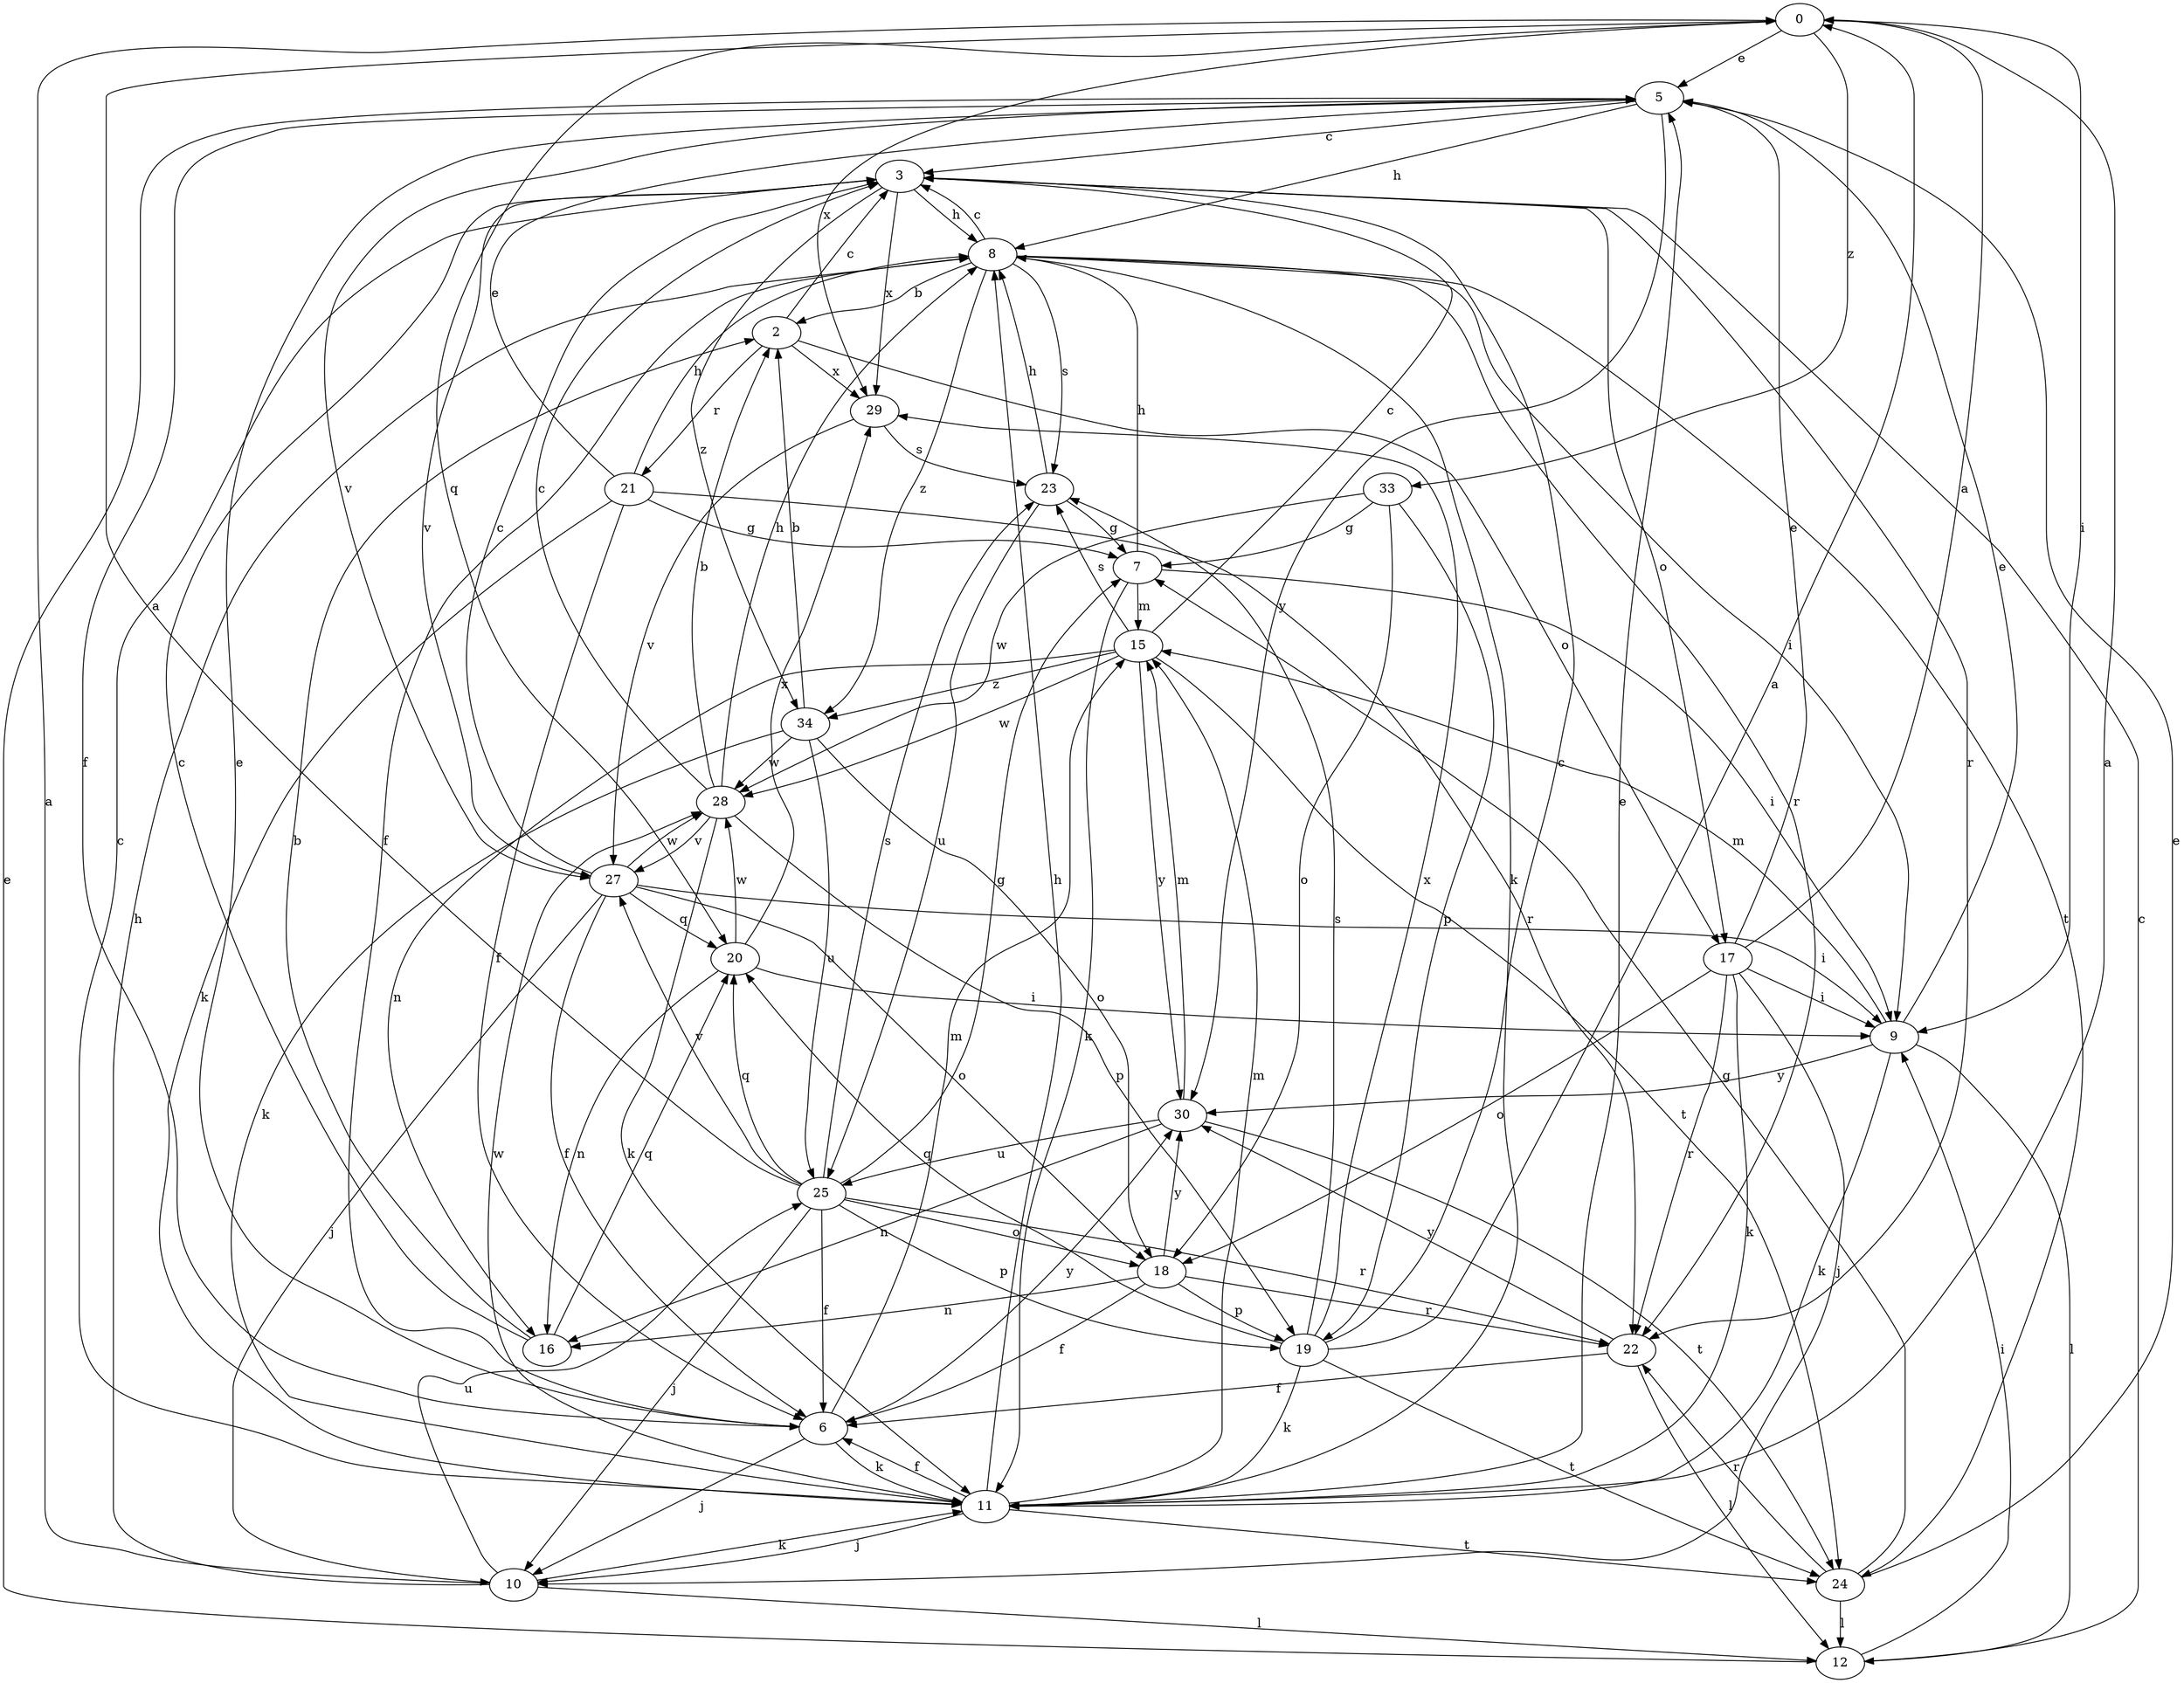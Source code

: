strict digraph  {
0;
2;
3;
5;
6;
7;
8;
9;
10;
11;
12;
15;
16;
17;
18;
19;
20;
21;
22;
23;
24;
25;
27;
28;
29;
30;
33;
34;
0 -> 5  [label=e];
0 -> 9  [label=i];
0 -> 20  [label=q];
0 -> 29  [label=x];
0 -> 33  [label=z];
2 -> 3  [label=c];
2 -> 17  [label=o];
2 -> 21  [label=r];
2 -> 29  [label=x];
3 -> 8  [label=h];
3 -> 17  [label=o];
3 -> 22  [label=r];
3 -> 27  [label=v];
3 -> 29  [label=x];
3 -> 34  [label=z];
5 -> 3  [label=c];
5 -> 6  [label=f];
5 -> 8  [label=h];
5 -> 27  [label=v];
5 -> 30  [label=y];
6 -> 5  [label=e];
6 -> 10  [label=j];
6 -> 11  [label=k];
6 -> 15  [label=m];
6 -> 30  [label=y];
7 -> 8  [label=h];
7 -> 9  [label=i];
7 -> 11  [label=k];
7 -> 15  [label=m];
8 -> 2  [label=b];
8 -> 3  [label=c];
8 -> 6  [label=f];
8 -> 9  [label=i];
8 -> 11  [label=k];
8 -> 22  [label=r];
8 -> 23  [label=s];
8 -> 24  [label=t];
8 -> 34  [label=z];
9 -> 5  [label=e];
9 -> 11  [label=k];
9 -> 12  [label=l];
9 -> 15  [label=m];
9 -> 30  [label=y];
10 -> 0  [label=a];
10 -> 8  [label=h];
10 -> 11  [label=k];
10 -> 12  [label=l];
10 -> 25  [label=u];
11 -> 0  [label=a];
11 -> 3  [label=c];
11 -> 5  [label=e];
11 -> 6  [label=f];
11 -> 8  [label=h];
11 -> 10  [label=j];
11 -> 15  [label=m];
11 -> 24  [label=t];
11 -> 28  [label=w];
12 -> 3  [label=c];
12 -> 5  [label=e];
12 -> 9  [label=i];
15 -> 3  [label=c];
15 -> 16  [label=n];
15 -> 23  [label=s];
15 -> 24  [label=t];
15 -> 28  [label=w];
15 -> 30  [label=y];
15 -> 34  [label=z];
16 -> 2  [label=b];
16 -> 3  [label=c];
16 -> 20  [label=q];
17 -> 0  [label=a];
17 -> 5  [label=e];
17 -> 9  [label=i];
17 -> 10  [label=j];
17 -> 11  [label=k];
17 -> 18  [label=o];
17 -> 22  [label=r];
18 -> 6  [label=f];
18 -> 16  [label=n];
18 -> 19  [label=p];
18 -> 22  [label=r];
18 -> 30  [label=y];
19 -> 0  [label=a];
19 -> 3  [label=c];
19 -> 11  [label=k];
19 -> 20  [label=q];
19 -> 23  [label=s];
19 -> 24  [label=t];
19 -> 29  [label=x];
20 -> 9  [label=i];
20 -> 16  [label=n];
20 -> 28  [label=w];
20 -> 29  [label=x];
21 -> 5  [label=e];
21 -> 6  [label=f];
21 -> 7  [label=g];
21 -> 8  [label=h];
21 -> 11  [label=k];
21 -> 22  [label=r];
22 -> 6  [label=f];
22 -> 12  [label=l];
22 -> 30  [label=y];
23 -> 7  [label=g];
23 -> 8  [label=h];
23 -> 25  [label=u];
24 -> 5  [label=e];
24 -> 7  [label=g];
24 -> 12  [label=l];
24 -> 22  [label=r];
25 -> 0  [label=a];
25 -> 6  [label=f];
25 -> 7  [label=g];
25 -> 10  [label=j];
25 -> 18  [label=o];
25 -> 19  [label=p];
25 -> 20  [label=q];
25 -> 22  [label=r];
25 -> 23  [label=s];
25 -> 27  [label=v];
27 -> 3  [label=c];
27 -> 6  [label=f];
27 -> 9  [label=i];
27 -> 10  [label=j];
27 -> 18  [label=o];
27 -> 20  [label=q];
27 -> 28  [label=w];
28 -> 2  [label=b];
28 -> 3  [label=c];
28 -> 8  [label=h];
28 -> 11  [label=k];
28 -> 19  [label=p];
28 -> 27  [label=v];
29 -> 23  [label=s];
29 -> 27  [label=v];
30 -> 15  [label=m];
30 -> 16  [label=n];
30 -> 24  [label=t];
30 -> 25  [label=u];
33 -> 7  [label=g];
33 -> 18  [label=o];
33 -> 19  [label=p];
33 -> 28  [label=w];
34 -> 2  [label=b];
34 -> 11  [label=k];
34 -> 18  [label=o];
34 -> 25  [label=u];
34 -> 28  [label=w];
}
